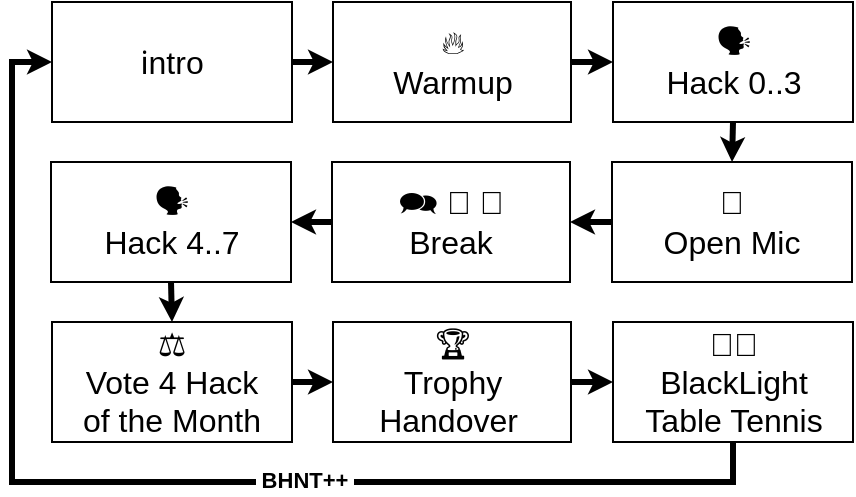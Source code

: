 <mxfile version="28.2.8">
  <diagram name="Page-1" id="FcmPi7jmZGN2hzR9-Mmw">
    <mxGraphModel dx="1044" dy="701" grid="1" gridSize="10" guides="1" tooltips="1" connect="1" arrows="1" fold="1" page="1" pageScale="1" pageWidth="850" pageHeight="1100" math="0" shadow="0">
      <root>
        <mxCell id="0" />
        <mxCell id="1" parent="0" />
        <mxCell id="BvMxgN6pDEMnZCYqq4VQ-2" value="ℹ️ntro" style="rounded=0;whiteSpace=wrap;html=1;fontSize=16;labelBackgroundColor=none;" parent="1" vertex="1">
          <mxGeometry x="30" y="10" width="120" height="60" as="geometry" />
        </mxCell>
        <mxCell id="BvMxgN6pDEMnZCYqq4VQ-3" value="&lt;div&gt;🔥&lt;br&gt;&lt;/div&gt;Warmup" style="rounded=0;whiteSpace=wrap;html=1;fontSize=16;" parent="1" vertex="1">
          <mxGeometry x="170.5" y="10" width="119" height="60" as="geometry" />
        </mxCell>
        <mxCell id="BvMxgN6pDEMnZCYqq4VQ-4" value="" style="endArrow=classic;html=1;rounded=0;exitX=1;exitY=0.5;exitDx=0;exitDy=0;entryX=0;entryY=0.5;entryDx=0;entryDy=0;fontSize=16;strokeWidth=3;endSize=3;" parent="1" source="BvMxgN6pDEMnZCYqq4VQ-2" target="BvMxgN6pDEMnZCYqq4VQ-3" edge="1">
          <mxGeometry width="50" height="50" relative="1" as="geometry">
            <mxPoint x="330" y="100" as="sourcePoint" />
            <mxPoint x="380" y="50" as="targetPoint" />
          </mxGeometry>
        </mxCell>
        <mxCell id="BvMxgN6pDEMnZCYqq4VQ-5" value="&lt;div&gt;🗣️&lt;br&gt;&lt;/div&gt;Hack 0..3" style="rounded=0;whiteSpace=wrap;html=1;fontSize=16;" parent="1" vertex="1">
          <mxGeometry x="310.5" y="10" width="120" height="60" as="geometry" />
        </mxCell>
        <mxCell id="BvMxgN6pDEMnZCYqq4VQ-6" value="" style="endArrow=classic;html=1;rounded=0;exitX=1;exitY=0.5;exitDx=0;exitDy=0;fontSize=16;strokeWidth=3;entryX=0;entryY=0.5;entryDx=0;entryDy=0;endSize=3;" parent="1" source="BvMxgN6pDEMnZCYqq4VQ-3" target="BvMxgN6pDEMnZCYqq4VQ-5" edge="1">
          <mxGeometry width="50" height="50" relative="1" as="geometry">
            <mxPoint x="345.5" y="39.5" as="sourcePoint" />
            <mxPoint x="440.5" y="40" as="targetPoint" />
          </mxGeometry>
        </mxCell>
        <mxCell id="BvMxgN6pDEMnZCYqq4VQ-7" value="&lt;div&gt;🎤&lt;br&gt;&lt;/div&gt;Open Mic" style="rounded=0;whiteSpace=wrap;html=1;fontSize=16;" parent="1" vertex="1">
          <mxGeometry x="310" y="90" width="120" height="60" as="geometry" />
        </mxCell>
        <mxCell id="BvMxgN6pDEMnZCYqq4VQ-8" value="&lt;div&gt;🗪&amp;nbsp;🚽&amp;nbsp;🚰&lt;br&gt;&lt;/div&gt;Break" style="rounded=0;whiteSpace=wrap;html=1;fontSize=16;" parent="1" vertex="1">
          <mxGeometry x="170" y="90" width="119" height="60" as="geometry" />
        </mxCell>
        <mxCell id="BvMxgN6pDEMnZCYqq4VQ-9" value="" style="endArrow=classic;html=1;rounded=0;entryX=0.5;entryY=0;entryDx=0;entryDy=0;exitX=0.5;exitY=1;exitDx=0;exitDy=0;fontSize=16;strokeWidth=3;endSize=3;" parent="1" source="BvMxgN6pDEMnZCYqq4VQ-5" target="BvMxgN6pDEMnZCYqq4VQ-7" edge="1">
          <mxGeometry width="50" height="50" relative="1" as="geometry">
            <mxPoint x="475.5" y="80" as="sourcePoint" />
            <mxPoint x="335.5" y="50" as="targetPoint" />
          </mxGeometry>
        </mxCell>
        <mxCell id="BvMxgN6pDEMnZCYqq4VQ-10" value="&lt;div&gt;🗣️&lt;br&gt;&lt;/div&gt;&lt;div&gt;Hack 4..7&lt;/div&gt;" style="rounded=0;whiteSpace=wrap;html=1;fontSize=16;" parent="1" vertex="1">
          <mxGeometry x="29.5" y="90" width="120" height="60" as="geometry" />
        </mxCell>
        <mxCell id="BvMxgN6pDEMnZCYqq4VQ-11" value="" style="endArrow=classic;html=1;rounded=0;exitX=0;exitY=0.5;exitDx=0;exitDy=0;entryX=1;entryY=0.5;entryDx=0;entryDy=0;fontSize=16;strokeWidth=3;endSize=3;" parent="1" source="BvMxgN6pDEMnZCYqq4VQ-7" target="BvMxgN6pDEMnZCYqq4VQ-8" edge="1">
          <mxGeometry width="50" height="50" relative="1" as="geometry">
            <mxPoint x="242.5" y="240" as="sourcePoint" />
            <mxPoint x="327.5" y="240" as="targetPoint" />
          </mxGeometry>
        </mxCell>
        <mxCell id="BvMxgN6pDEMnZCYqq4VQ-12" value="" style="endArrow=classic;html=1;rounded=0;exitX=0;exitY=0.5;exitDx=0;exitDy=0;entryX=1;entryY=0.5;entryDx=0;entryDy=0;fontSize=16;strokeWidth=3;endSize=3;" parent="1" source="BvMxgN6pDEMnZCYqq4VQ-8" target="BvMxgN6pDEMnZCYqq4VQ-10" edge="1">
          <mxGeometry width="50" height="50" relative="1" as="geometry">
            <mxPoint x="229.5" y="190" as="sourcePoint" />
            <mxPoint x="314.5" y="190" as="targetPoint" />
          </mxGeometry>
        </mxCell>
        <mxCell id="BvMxgN6pDEMnZCYqq4VQ-13" value="⚖️&lt;br&gt;&lt;div&gt;Vote 4&amp;nbsp;&lt;span style=&quot;background-color: transparent; color: light-dark(rgb(0, 0, 0), rgb(255, 255, 255));&quot;&gt;Hack&lt;br&gt;of the Month&lt;/span&gt;&lt;/div&gt;" style="rounded=0;whiteSpace=wrap;html=1;fontSize=16;" parent="1" vertex="1">
          <mxGeometry x="30" y="170" width="120" height="60" as="geometry" />
        </mxCell>
        <mxCell id="BvMxgN6pDEMnZCYqq4VQ-14" value="&lt;div&gt;🏆&lt;/div&gt;Trophy Handover&lt;span style=&quot;background-color: transparent; color: light-dark(rgb(0, 0, 0), rgb(255, 255, 255));&quot;&gt;&amp;nbsp;&lt;/span&gt;" style="rounded=0;whiteSpace=wrap;html=1;fontSize=16;" parent="1" vertex="1">
          <mxGeometry x="170.5" y="170" width="119" height="60" as="geometry" />
        </mxCell>
        <mxCell id="BvMxgN6pDEMnZCYqq4VQ-15" value="" style="endArrow=classic;html=1;rounded=0;entryX=0.5;entryY=0;entryDx=0;entryDy=0;exitX=0.5;exitY=1;exitDx=0;exitDy=0;fontSize=16;strokeWidth=3;endSize=3;" parent="1" source="BvMxgN6pDEMnZCYqq4VQ-10" target="BvMxgN6pDEMnZCYqq4VQ-13" edge="1">
          <mxGeometry width="50" height="50" relative="1" as="geometry">
            <mxPoint x="79.5" y="180" as="sourcePoint" />
            <mxPoint x="109.5" y="210" as="targetPoint" />
          </mxGeometry>
        </mxCell>
        <mxCell id="BvMxgN6pDEMnZCYqq4VQ-16" value="" style="endArrow=classic;html=1;rounded=0;entryX=0;entryY=0.5;entryDx=0;entryDy=0;exitX=1;exitY=0.5;exitDx=0;exitDy=0;fontSize=16;strokeWidth=3;endSize=3;" parent="1" source="BvMxgN6pDEMnZCYqq4VQ-13" target="BvMxgN6pDEMnZCYqq4VQ-14" edge="1">
          <mxGeometry width="50" height="50" relative="1" as="geometry">
            <mxPoint x="160" y="310" as="sourcePoint" />
            <mxPoint x="160" y="350" as="targetPoint" />
          </mxGeometry>
        </mxCell>
        <mxCell id="BvMxgN6pDEMnZCYqq4VQ-17" style="edgeStyle=orthogonalEdgeStyle;rounded=0;orthogonalLoop=1;jettySize=auto;html=1;entryX=0;entryY=0.667;entryDx=0;entryDy=0;entryPerimeter=0;strokeWidth=3;exitX=0.5;exitY=1;exitDx=0;exitDy=0;endSize=3;" parent="1" source="BvMxgN6pDEMnZCYqq4VQ-19" edge="1">
          <mxGeometry relative="1" as="geometry">
            <mxPoint x="30" y="40.02" as="targetPoint" />
            <mxPoint x="510" y="260" as="sourcePoint" />
            <Array as="points">
              <mxPoint x="371" y="250" />
              <mxPoint x="10" y="250" />
              <mxPoint x="10" y="40" />
            </Array>
          </mxGeometry>
        </mxCell>
        <mxCell id="BvMxgN6pDEMnZCYqq4VQ-18" value="&lt;b&gt;&amp;nbsp;BHNT++&amp;nbsp;&lt;/b&gt;" style="edgeLabel;html=1;align=center;verticalAlign=middle;resizable=0;points=[];" parent="BvMxgN6pDEMnZCYqq4VQ-17" vertex="1" connectable="0">
          <mxGeometry x="-0.232" y="-1" relative="1" as="geometry">
            <mxPoint as="offset" />
          </mxGeometry>
        </mxCell>
        <mxCell id="BvMxgN6pDEMnZCYqq4VQ-19" value="&lt;div&gt;🏓🎶&lt;br&gt;&lt;/div&gt;BlackLight&lt;br&gt;Table Tennis" style="rounded=0;whiteSpace=wrap;html=1;fontSize=16;" parent="1" vertex="1">
          <mxGeometry x="310.5" y="170" width="120" height="60" as="geometry" />
        </mxCell>
        <mxCell id="BvMxgN6pDEMnZCYqq4VQ-20" value="" style="endArrow=classic;html=1;rounded=0;entryX=0;entryY=0.5;entryDx=0;entryDy=0;exitX=1;exitY=0.5;exitDx=0;exitDy=0;fontSize=16;strokeWidth=3;endSize=3;" parent="1" source="BvMxgN6pDEMnZCYqq4VQ-14" target="BvMxgN6pDEMnZCYqq4VQ-19" edge="1">
          <mxGeometry width="50" height="50" relative="1" as="geometry">
            <mxPoint x="355.5" y="249.66" as="sourcePoint" />
            <mxPoint x="440.5" y="249.66" as="targetPoint" />
          </mxGeometry>
        </mxCell>
      </root>
    </mxGraphModel>
  </diagram>
</mxfile>
